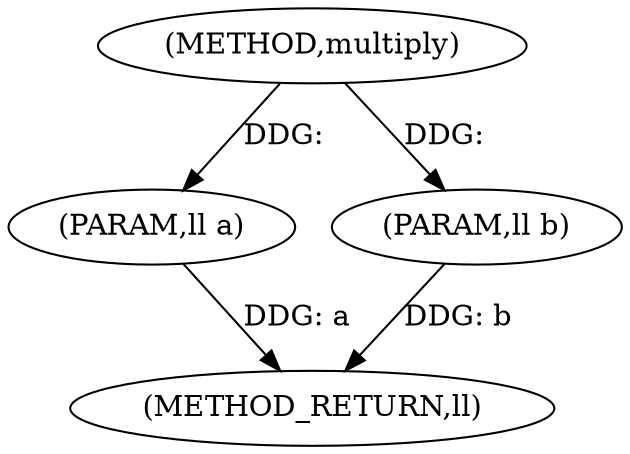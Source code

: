 digraph "multiply" {  
"1000110" [label = "(METHOD,multiply)" ]
"1000114" [label = "(METHOD_RETURN,ll)" ]
"1000111" [label = "(PARAM,ll a)" ]
"1000112" [label = "(PARAM,ll b)" ]
  "1000111" -> "1000114"  [ label = "DDG: a"] 
  "1000112" -> "1000114"  [ label = "DDG: b"] 
  "1000110" -> "1000111"  [ label = "DDG: "] 
  "1000110" -> "1000112"  [ label = "DDG: "] 
}
